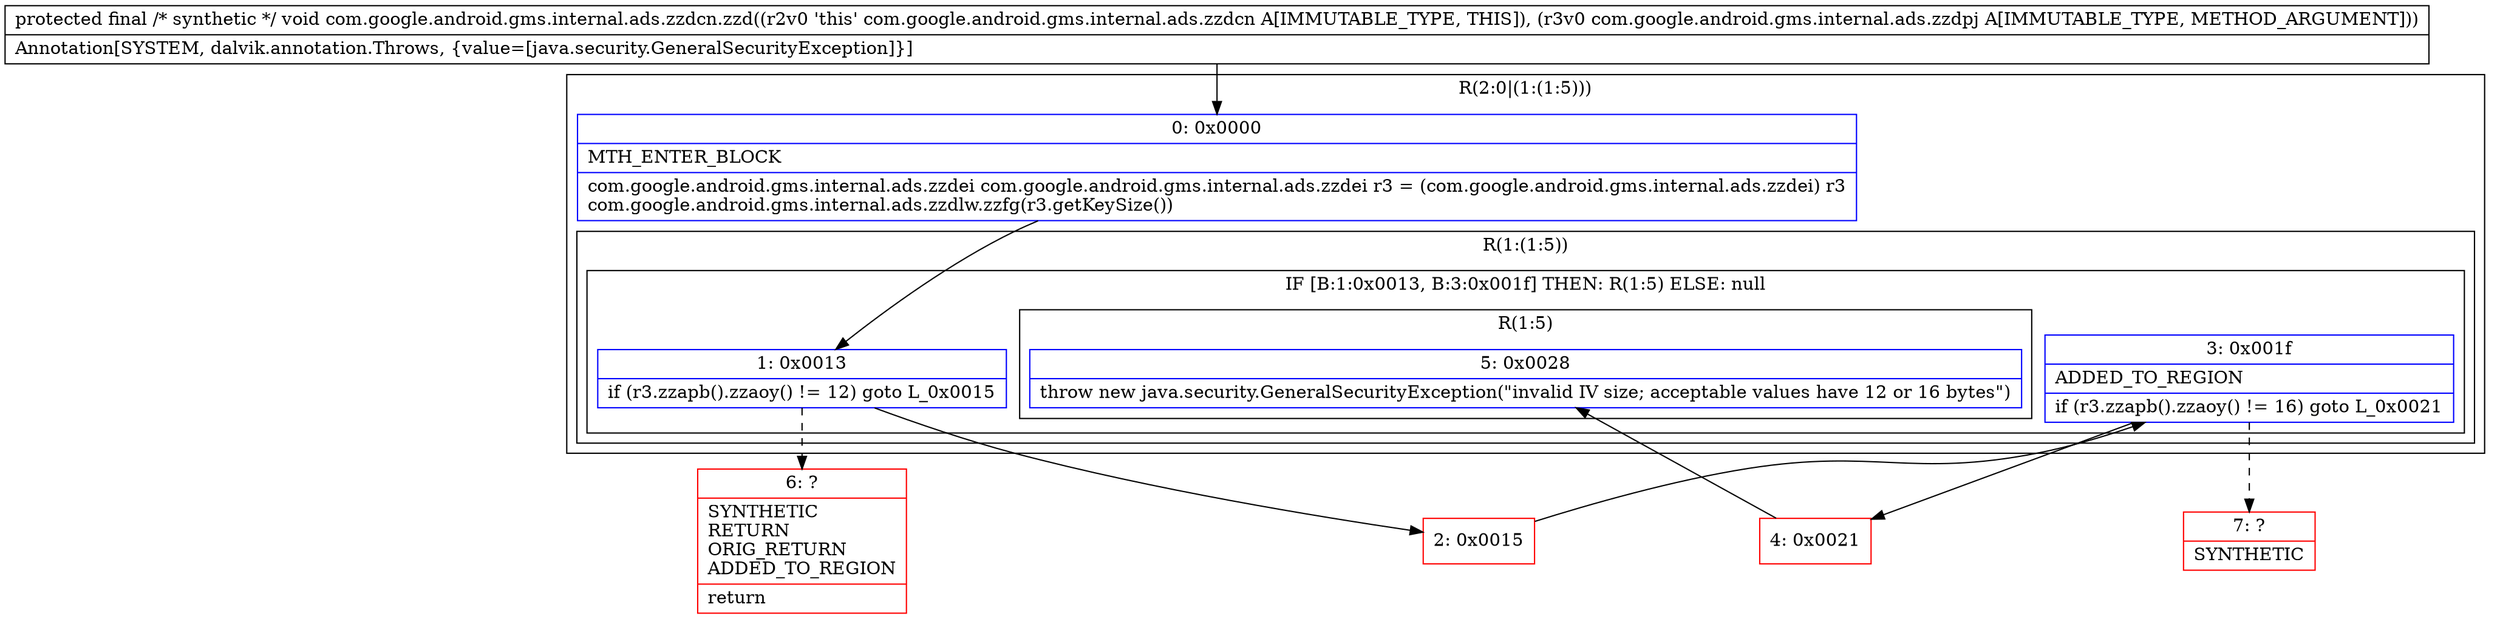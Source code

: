digraph "CFG forcom.google.android.gms.internal.ads.zzdcn.zzd(Lcom\/google\/android\/gms\/internal\/ads\/zzdpj;)V" {
subgraph cluster_Region_954684914 {
label = "R(2:0|(1:(1:5)))";
node [shape=record,color=blue];
Node_0 [shape=record,label="{0\:\ 0x0000|MTH_ENTER_BLOCK\l|com.google.android.gms.internal.ads.zzdei com.google.android.gms.internal.ads.zzdei r3 = (com.google.android.gms.internal.ads.zzdei) r3\lcom.google.android.gms.internal.ads.zzdlw.zzfg(r3.getKeySize())\l}"];
subgraph cluster_Region_1179996838 {
label = "R(1:(1:5))";
node [shape=record,color=blue];
subgraph cluster_IfRegion_1849631368 {
label = "IF [B:1:0x0013, B:3:0x001f] THEN: R(1:5) ELSE: null";
node [shape=record,color=blue];
Node_1 [shape=record,label="{1\:\ 0x0013|if (r3.zzapb().zzaoy() != 12) goto L_0x0015\l}"];
Node_3 [shape=record,label="{3\:\ 0x001f|ADDED_TO_REGION\l|if (r3.zzapb().zzaoy() != 16) goto L_0x0021\l}"];
subgraph cluster_Region_1168004642 {
label = "R(1:5)";
node [shape=record,color=blue];
Node_5 [shape=record,label="{5\:\ 0x0028|throw new java.security.GeneralSecurityException(\"invalid IV size; acceptable values have 12 or 16 bytes\")\l}"];
}
}
}
}
Node_2 [shape=record,color=red,label="{2\:\ 0x0015}"];
Node_4 [shape=record,color=red,label="{4\:\ 0x0021}"];
Node_6 [shape=record,color=red,label="{6\:\ ?|SYNTHETIC\lRETURN\lORIG_RETURN\lADDED_TO_REGION\l|return\l}"];
Node_7 [shape=record,color=red,label="{7\:\ ?|SYNTHETIC\l}"];
MethodNode[shape=record,label="{protected final \/* synthetic *\/ void com.google.android.gms.internal.ads.zzdcn.zzd((r2v0 'this' com.google.android.gms.internal.ads.zzdcn A[IMMUTABLE_TYPE, THIS]), (r3v0 com.google.android.gms.internal.ads.zzdpj A[IMMUTABLE_TYPE, METHOD_ARGUMENT]))  | Annotation[SYSTEM, dalvik.annotation.Throws, \{value=[java.security.GeneralSecurityException]\}]\l}"];
MethodNode -> Node_0;
Node_0 -> Node_1;
Node_1 -> Node_2;
Node_1 -> Node_6[style=dashed];
Node_3 -> Node_4;
Node_3 -> Node_7[style=dashed];
Node_2 -> Node_3;
Node_4 -> Node_5;
}

